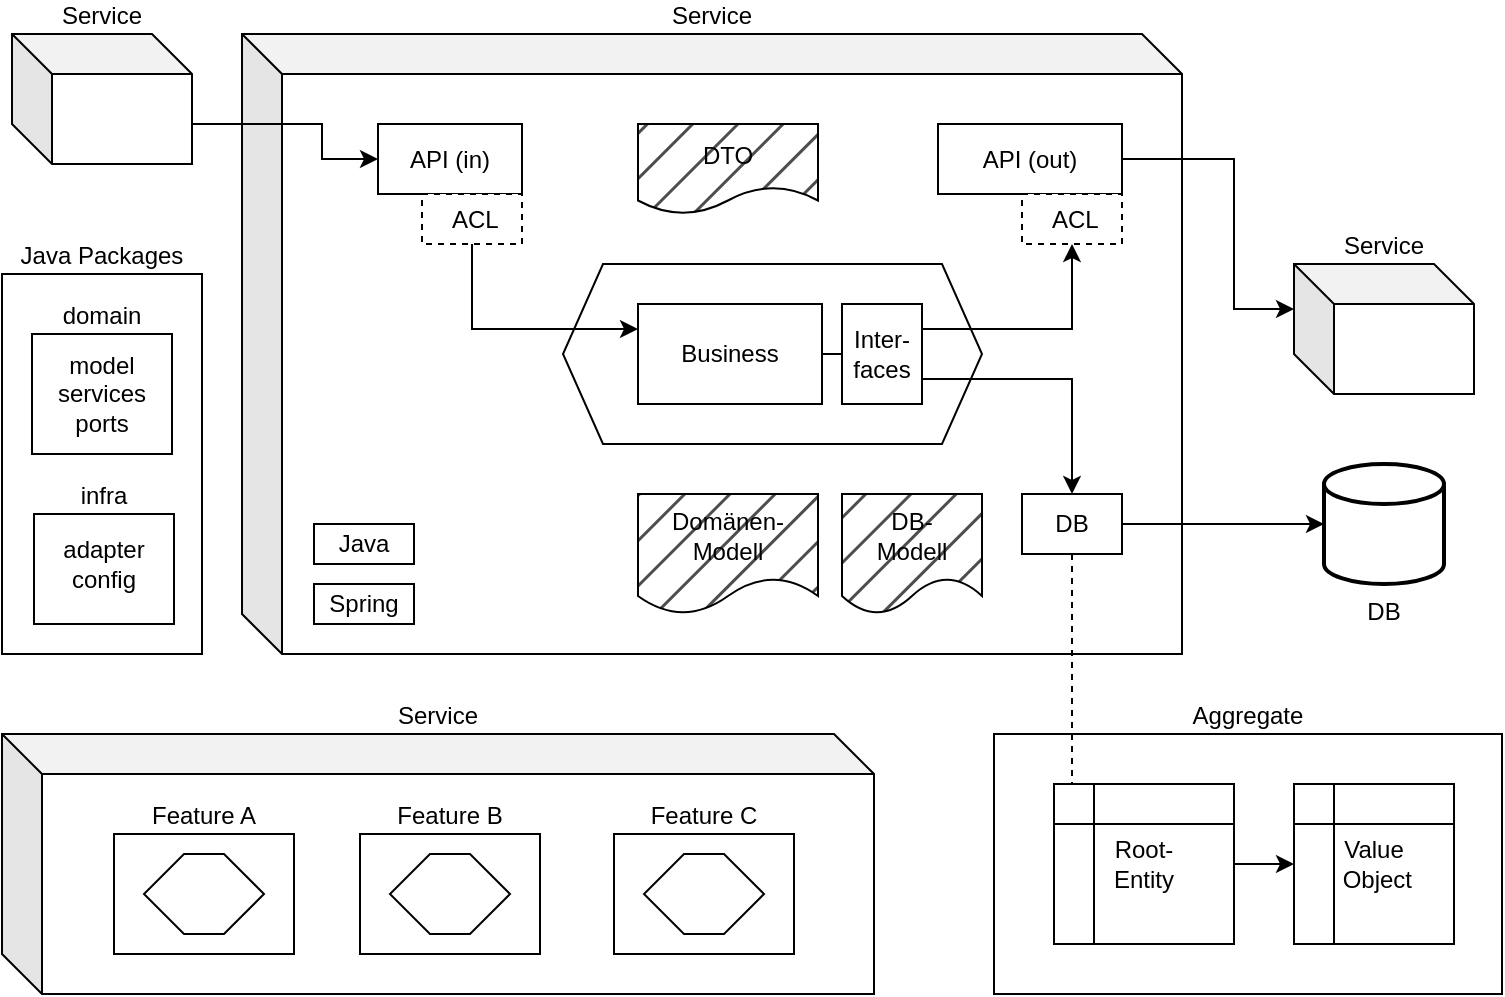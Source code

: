 <mxfile version="27.0.9">
  <diagram name="Seite-1" id="NrbdtOU8l5xmAe7ymhUr">
    <mxGraphModel dx="-243" dy="-395" grid="1" gridSize="10" guides="1" tooltips="1" connect="1" arrows="1" fold="1" page="1" pageScale="1" pageWidth="827" pageHeight="1169" math="0" shadow="0">
      <root>
        <mxCell id="0" />
        <mxCell id="1" parent="0" />
        <mxCell id="fnIPpPjLjX7mRF6TU0Pl-2" value="Aggregate" style="rounded=0;whiteSpace=wrap;html=1;labelPosition=center;verticalLabelPosition=top;align=center;verticalAlign=bottom;" vertex="1" parent="1">
          <mxGeometry x="2189" y="1560" width="254" height="130" as="geometry" />
        </mxCell>
        <mxCell id="fnIPpPjLjX7mRF6TU0Pl-3" value="Service" style="shape=cube;whiteSpace=wrap;html=1;boundedLbl=1;backgroundOutline=1;darkOpacity=0.05;darkOpacity2=0.1;labelPosition=center;verticalLabelPosition=top;align=center;verticalAlign=bottom;" vertex="1" parent="1">
          <mxGeometry x="1813" y="1210" width="470" height="310" as="geometry" />
        </mxCell>
        <mxCell id="fnIPpPjLjX7mRF6TU0Pl-4" value="" style="shape=hexagon;perimeter=hexagonPerimeter2;whiteSpace=wrap;html=1;fixedSize=1;" vertex="1" parent="1">
          <mxGeometry x="1973.5" y="1325" width="209.5" height="90" as="geometry" />
        </mxCell>
        <mxCell id="fnIPpPjLjX7mRF6TU0Pl-5" value="API (in)" style="rounded=0;whiteSpace=wrap;html=1;labelPosition=center;verticalLabelPosition=middle;align=center;verticalAlign=middle;strokeColor=light-dark(#000000,#FF8000);" vertex="1" parent="1">
          <mxGeometry x="1881" y="1255" width="72" height="35" as="geometry" />
        </mxCell>
        <mxCell id="fnIPpPjLjX7mRF6TU0Pl-6" value="API (out)" style="rounded=0;whiteSpace=wrap;html=1;labelPosition=center;verticalLabelPosition=middle;align=center;verticalAlign=middle;strokeColor=light-dark(#000000,#FF8000);" vertex="1" parent="1">
          <mxGeometry x="2161" y="1255" width="92" height="35" as="geometry" />
        </mxCell>
        <mxCell id="fnIPpPjLjX7mRF6TU0Pl-7" style="edgeStyle=orthogonalEdgeStyle;rounded=0;orthogonalLoop=1;jettySize=auto;html=1;exitX=1;exitY=0.5;exitDx=0;exitDy=0;entryX=0;entryY=0.5;entryDx=0;entryDy=0;endArrow=none;startFill=0;" edge="1" parent="1" source="fnIPpPjLjX7mRF6TU0Pl-8" target="fnIPpPjLjX7mRF6TU0Pl-19">
          <mxGeometry relative="1" as="geometry" />
        </mxCell>
        <mxCell id="fnIPpPjLjX7mRF6TU0Pl-8" value="Business" style="rounded=0;whiteSpace=wrap;html=1;labelPosition=center;verticalLabelPosition=middle;align=center;verticalAlign=middle;strokeColor=light-dark(#000000,#009900);" vertex="1" parent="1">
          <mxGeometry x="2011" y="1345" width="92" height="50" as="geometry" />
        </mxCell>
        <mxCell id="fnIPpPjLjX7mRF6TU0Pl-9" style="edgeStyle=orthogonalEdgeStyle;rounded=0;orthogonalLoop=1;jettySize=auto;html=1;exitX=0.5;exitY=1;exitDx=0;exitDy=0;entryX=0.25;entryY=0;entryDx=0;entryDy=0;endArrow=none;startFill=0;dashed=1;" edge="1" parent="1" source="fnIPpPjLjX7mRF6TU0Pl-10" target="fnIPpPjLjX7mRF6TU0Pl-30">
          <mxGeometry relative="1" as="geometry">
            <Array as="points">
              <mxPoint x="2228" y="1585" />
            </Array>
          </mxGeometry>
        </mxCell>
        <mxCell id="fnIPpPjLjX7mRF6TU0Pl-10" value="DB" style="rounded=0;whiteSpace=wrap;html=1;labelPosition=center;verticalLabelPosition=middle;align=center;verticalAlign=middle;strokeColor=light-dark(#000000,#FF8000);" vertex="1" parent="1">
          <mxGeometry x="2203" y="1440" width="50" height="30" as="geometry" />
        </mxCell>
        <mxCell id="fnIPpPjLjX7mRF6TU0Pl-11" value="Service" style="shape=cube;whiteSpace=wrap;html=1;boundedLbl=1;backgroundOutline=1;darkOpacity=0.05;darkOpacity2=0.1;labelPosition=center;verticalLabelPosition=top;align=center;verticalAlign=bottom;" vertex="1" parent="1">
          <mxGeometry x="2339" y="1325" width="90" height="65" as="geometry" />
        </mxCell>
        <mxCell id="fnIPpPjLjX7mRF6TU0Pl-12" value="DB" style="strokeWidth=2;html=1;shape=mxgraph.flowchart.database;whiteSpace=wrap;labelPosition=center;verticalLabelPosition=bottom;align=center;verticalAlign=top;" vertex="1" parent="1">
          <mxGeometry x="2354" y="1425" width="60" height="60" as="geometry" />
        </mxCell>
        <mxCell id="fnIPpPjLjX7mRF6TU0Pl-13" style="edgeStyle=orthogonalEdgeStyle;rounded=0;orthogonalLoop=1;jettySize=auto;html=1;exitX=1;exitY=0.5;exitDx=0;exitDy=0;entryX=0;entryY=0.5;entryDx=0;entryDy=0;entryPerimeter=0;" edge="1" parent="1" source="fnIPpPjLjX7mRF6TU0Pl-10" target="fnIPpPjLjX7mRF6TU0Pl-12">
          <mxGeometry relative="1" as="geometry" />
        </mxCell>
        <mxCell id="fnIPpPjLjX7mRF6TU0Pl-14" style="edgeStyle=orthogonalEdgeStyle;rounded=0;orthogonalLoop=1;jettySize=auto;html=1;exitX=1;exitY=0.5;exitDx=0;exitDy=0;entryX=0;entryY=0;entryDx=0;entryDy=22.5;entryPerimeter=0;" edge="1" parent="1" source="fnIPpPjLjX7mRF6TU0Pl-6" target="fnIPpPjLjX7mRF6TU0Pl-11">
          <mxGeometry relative="1" as="geometry">
            <Array as="points">
              <mxPoint x="2309" y="1273" />
              <mxPoint x="2309" y="1348" />
            </Array>
          </mxGeometry>
        </mxCell>
        <mxCell id="fnIPpPjLjX7mRF6TU0Pl-15" style="edgeStyle=orthogonalEdgeStyle;rounded=0;orthogonalLoop=1;jettySize=auto;html=1;exitX=0;exitY=0;exitDx=90;exitDy=45;exitPerimeter=0;entryX=0;entryY=0.5;entryDx=0;entryDy=0;" edge="1" parent="1" source="fnIPpPjLjX7mRF6TU0Pl-16" target="fnIPpPjLjX7mRF6TU0Pl-5">
          <mxGeometry relative="1" as="geometry">
            <Array as="points">
              <mxPoint x="1853" y="1255" />
              <mxPoint x="1853" y="1273" />
            </Array>
          </mxGeometry>
        </mxCell>
        <mxCell id="fnIPpPjLjX7mRF6TU0Pl-16" value="Service" style="shape=cube;whiteSpace=wrap;html=1;boundedLbl=1;backgroundOutline=1;darkOpacity=0.05;darkOpacity2=0.1;labelPosition=center;verticalLabelPosition=top;align=center;verticalAlign=bottom;" vertex="1" parent="1">
          <mxGeometry x="1698" y="1210" width="90" height="65" as="geometry" />
        </mxCell>
        <mxCell id="fnIPpPjLjX7mRF6TU0Pl-17" style="edgeStyle=orthogonalEdgeStyle;rounded=0;orthogonalLoop=1;jettySize=auto;html=1;exitX=1;exitY=0.75;exitDx=0;exitDy=0;entryX=0.5;entryY=0;entryDx=0;entryDy=0;" edge="1" parent="1" source="fnIPpPjLjX7mRF6TU0Pl-19" target="fnIPpPjLjX7mRF6TU0Pl-10">
          <mxGeometry relative="1" as="geometry" />
        </mxCell>
        <mxCell id="fnIPpPjLjX7mRF6TU0Pl-18" style="edgeStyle=orthogonalEdgeStyle;rounded=0;orthogonalLoop=1;jettySize=auto;html=1;exitX=1;exitY=0.25;exitDx=0;exitDy=0;" edge="1" parent="1" source="fnIPpPjLjX7mRF6TU0Pl-19" target="fnIPpPjLjX7mRF6TU0Pl-23">
          <mxGeometry relative="1" as="geometry" />
        </mxCell>
        <mxCell id="fnIPpPjLjX7mRF6TU0Pl-19" value="Inter-&lt;div&gt;faces&lt;/div&gt;" style="rounded=0;whiteSpace=wrap;html=1;labelPosition=center;verticalLabelPosition=middle;align=center;verticalAlign=middle;strokeColor=light-dark(#000000,#009900);" vertex="1" parent="1">
          <mxGeometry x="2113" y="1345" width="40" height="50" as="geometry" />
        </mxCell>
        <mxCell id="fnIPpPjLjX7mRF6TU0Pl-20" value="Spring" style="rounded=0;whiteSpace=wrap;html=1;labelPosition=center;verticalLabelPosition=middle;align=center;verticalAlign=middle;strokeColor=light-dark(#000000,#FF8000);" vertex="1" parent="1">
          <mxGeometry x="1849" y="1485" width="50" height="20" as="geometry" />
        </mxCell>
        <mxCell id="fnIPpPjLjX7mRF6TU0Pl-21" value="Java" style="rounded=0;whiteSpace=wrap;html=1;labelPosition=center;verticalLabelPosition=middle;align=center;verticalAlign=middle;strokeColor=light-dark(#000000,#009900);" vertex="1" parent="1">
          <mxGeometry x="1849" y="1455" width="50" height="20" as="geometry" />
        </mxCell>
        <mxCell id="fnIPpPjLjX7mRF6TU0Pl-22" value="Domänen-Modell" style="shape=document;whiteSpace=wrap;html=1;boundedLbl=1;strokeColor=light-dark(#000000,#009900);fillStyle=hatch;fillColor=#4D4D4D;" vertex="1" parent="1">
          <mxGeometry x="2011" y="1440" width="90" height="60" as="geometry" />
        </mxCell>
        <mxCell id="fnIPpPjLjX7mRF6TU0Pl-23" value="&amp;nbsp;&lt;span style=&quot;background-color: transparent; color: light-dark(rgb(0, 0, 0), rgb(255, 255, 255));&quot;&gt;ACL&lt;/span&gt;" style="rounded=0;whiteSpace=wrap;html=1;labelPosition=center;verticalLabelPosition=middle;align=center;verticalAlign=middle;strokeColor=light-dark(#000000,#FF8000);dashed=1;" vertex="1" parent="1">
          <mxGeometry x="2203" y="1290" width="50" height="25" as="geometry" />
        </mxCell>
        <mxCell id="fnIPpPjLjX7mRF6TU0Pl-24" style="edgeStyle=orthogonalEdgeStyle;rounded=0;orthogonalLoop=1;jettySize=auto;html=1;exitX=0.5;exitY=1;exitDx=0;exitDy=0;entryX=0;entryY=0.25;entryDx=0;entryDy=0;" edge="1" parent="1" source="fnIPpPjLjX7mRF6TU0Pl-25" target="fnIPpPjLjX7mRF6TU0Pl-8">
          <mxGeometry relative="1" as="geometry" />
        </mxCell>
        <mxCell id="fnIPpPjLjX7mRF6TU0Pl-25" value="&amp;nbsp;&lt;span style=&quot;background-color: transparent; color: light-dark(rgb(0, 0, 0), rgb(255, 255, 255));&quot;&gt;ACL&lt;/span&gt;" style="rounded=0;whiteSpace=wrap;html=1;labelPosition=center;verticalLabelPosition=middle;align=center;verticalAlign=middle;strokeColor=light-dark(#000000,#FF8000);dashed=1;" vertex="1" parent="1">
          <mxGeometry x="1903" y="1290" width="50" height="25" as="geometry" />
        </mxCell>
        <mxCell id="fnIPpPjLjX7mRF6TU0Pl-26" value="DTO" style="shape=document;whiteSpace=wrap;html=1;boundedLbl=1;strokeColor=light-dark(#000000,#009900);fillStyle=hatch;fillColor=#4D4D4D;" vertex="1" parent="1">
          <mxGeometry x="2011" y="1255" width="90" height="45" as="geometry" />
        </mxCell>
        <mxCell id="fnIPpPjLjX7mRF6TU0Pl-27" value="DB-&lt;div&gt;Modell&lt;/div&gt;" style="shape=document;whiteSpace=wrap;html=1;boundedLbl=1;strokeColor=light-dark(#000000,#FF8000);fillStyle=hatch;fillColor=#4D4D4D;" vertex="1" parent="1">
          <mxGeometry x="2113" y="1440" width="70" height="60" as="geometry" />
        </mxCell>
        <mxCell id="fnIPpPjLjX7mRF6TU0Pl-28" value="Value&lt;div&gt;&amp;nbsp;Object&lt;/div&gt;" style="shape=internalStorage;whiteSpace=wrap;html=1;backgroundOutline=1;" vertex="1" parent="1">
          <mxGeometry x="2339" y="1585" width="80" height="80" as="geometry" />
        </mxCell>
        <mxCell id="fnIPpPjLjX7mRF6TU0Pl-29" style="edgeStyle=orthogonalEdgeStyle;rounded=0;orthogonalLoop=1;jettySize=auto;html=1;exitX=1;exitY=0.5;exitDx=0;exitDy=0;entryX=0;entryY=0.5;entryDx=0;entryDy=0;" edge="1" parent="1" source="fnIPpPjLjX7mRF6TU0Pl-30" target="fnIPpPjLjX7mRF6TU0Pl-28">
          <mxGeometry relative="1" as="geometry" />
        </mxCell>
        <mxCell id="fnIPpPjLjX7mRF6TU0Pl-30" value="&lt;div&gt;Root-&lt;/div&gt;&lt;div&gt;Entity&lt;/div&gt;" style="shape=internalStorage;whiteSpace=wrap;html=1;backgroundOutline=1;" vertex="1" parent="1">
          <mxGeometry x="2219" y="1585" width="90" height="80" as="geometry" />
        </mxCell>
        <mxCell id="fnIPpPjLjX7mRF6TU0Pl-31" value="Service" style="shape=cube;whiteSpace=wrap;html=1;boundedLbl=1;backgroundOutline=1;darkOpacity=0.05;darkOpacity2=0.1;labelPosition=center;verticalLabelPosition=top;align=center;verticalAlign=bottom;" vertex="1" parent="1">
          <mxGeometry x="1693" y="1560" width="436" height="130" as="geometry" />
        </mxCell>
        <mxCell id="fnIPpPjLjX7mRF6TU0Pl-32" value="Feature&amp;nbsp;&lt;span style=&quot;background-color: transparent; color: light-dark(rgb(0, 0, 0), rgb(255, 255, 255));&quot;&gt;B&lt;/span&gt;" style="rounded=0;whiteSpace=wrap;html=1;labelPosition=center;verticalLabelPosition=top;align=center;verticalAlign=bottom;strokeColor=light-dark(#000000,#009900);" vertex="1" parent="1">
          <mxGeometry x="1872" y="1610" width="90" height="60" as="geometry" />
        </mxCell>
        <mxCell id="fnIPpPjLjX7mRF6TU0Pl-33" value="" style="shape=hexagon;perimeter=hexagonPerimeter2;whiteSpace=wrap;html=1;fixedSize=1;" vertex="1" parent="1">
          <mxGeometry x="1887" y="1620" width="60" height="40" as="geometry" />
        </mxCell>
        <mxCell id="fnIPpPjLjX7mRF6TU0Pl-34" value="Feature A" style="rounded=0;whiteSpace=wrap;html=1;labelPosition=center;verticalLabelPosition=top;align=center;verticalAlign=bottom;strokeColor=light-dark(#000000,#009900);" vertex="1" parent="1">
          <mxGeometry x="1749" y="1610" width="90" height="60" as="geometry" />
        </mxCell>
        <mxCell id="fnIPpPjLjX7mRF6TU0Pl-35" value="" style="shape=hexagon;perimeter=hexagonPerimeter2;whiteSpace=wrap;html=1;fixedSize=1;" vertex="1" parent="1">
          <mxGeometry x="1764" y="1620" width="60" height="40" as="geometry" />
        </mxCell>
        <mxCell id="fnIPpPjLjX7mRF6TU0Pl-36" value="Feature C" style="rounded=0;whiteSpace=wrap;html=1;labelPosition=center;verticalLabelPosition=top;align=center;verticalAlign=bottom;strokeColor=light-dark(#000000,#009900);" vertex="1" parent="1">
          <mxGeometry x="1999" y="1610" width="90" height="60" as="geometry" />
        </mxCell>
        <mxCell id="fnIPpPjLjX7mRF6TU0Pl-37" value="" style="shape=hexagon;perimeter=hexagonPerimeter2;whiteSpace=wrap;html=1;fixedSize=1;" vertex="1" parent="1">
          <mxGeometry x="2014" y="1620" width="60" height="40" as="geometry" />
        </mxCell>
        <mxCell id="fnIPpPjLjX7mRF6TU0Pl-38" value="Java Packages" style="rounded=0;whiteSpace=wrap;html=1;labelPosition=center;verticalLabelPosition=top;align=center;verticalAlign=bottom;" vertex="1" parent="1">
          <mxGeometry x="1693" y="1330" width="100" height="190" as="geometry" />
        </mxCell>
        <mxCell id="fnIPpPjLjX7mRF6TU0Pl-39" value="domain" style="rounded=0;whiteSpace=wrap;html=1;labelPosition=center;verticalLabelPosition=top;align=center;verticalAlign=bottom;strokeColor=light-dark(#000000,#009900);" vertex="1" parent="1">
          <mxGeometry x="1708" y="1360" width="70" height="60" as="geometry" />
        </mxCell>
        <mxCell id="fnIPpPjLjX7mRF6TU0Pl-40" value="infra" style="rounded=0;whiteSpace=wrap;html=1;labelPosition=center;verticalLabelPosition=top;align=center;verticalAlign=bottom;strokeColor=light-dark(#000000,#FF8000);" vertex="1" parent="1">
          <mxGeometry x="1709" y="1450" width="70" height="55" as="geometry" />
        </mxCell>
        <mxCell id="fnIPpPjLjX7mRF6TU0Pl-41" value="model&lt;div&gt;services&lt;br&gt;ports&lt;/div&gt;" style="rounded=0;whiteSpace=wrap;html=1;labelPosition=center;verticalLabelPosition=middle;align=center;verticalAlign=middle;strokeColor=none;" vertex="1" parent="1">
          <mxGeometry x="1713" y="1367.5" width="60" height="45" as="geometry" />
        </mxCell>
        <mxCell id="fnIPpPjLjX7mRF6TU0Pl-42" value="adapter&lt;div&gt;config&lt;/div&gt;" style="rounded=0;whiteSpace=wrap;html=1;labelPosition=center;verticalLabelPosition=middle;align=center;verticalAlign=middle;strokeColor=none;" vertex="1" parent="1">
          <mxGeometry x="1714" y="1460" width="60" height="30" as="geometry" />
        </mxCell>
      </root>
    </mxGraphModel>
  </diagram>
</mxfile>
